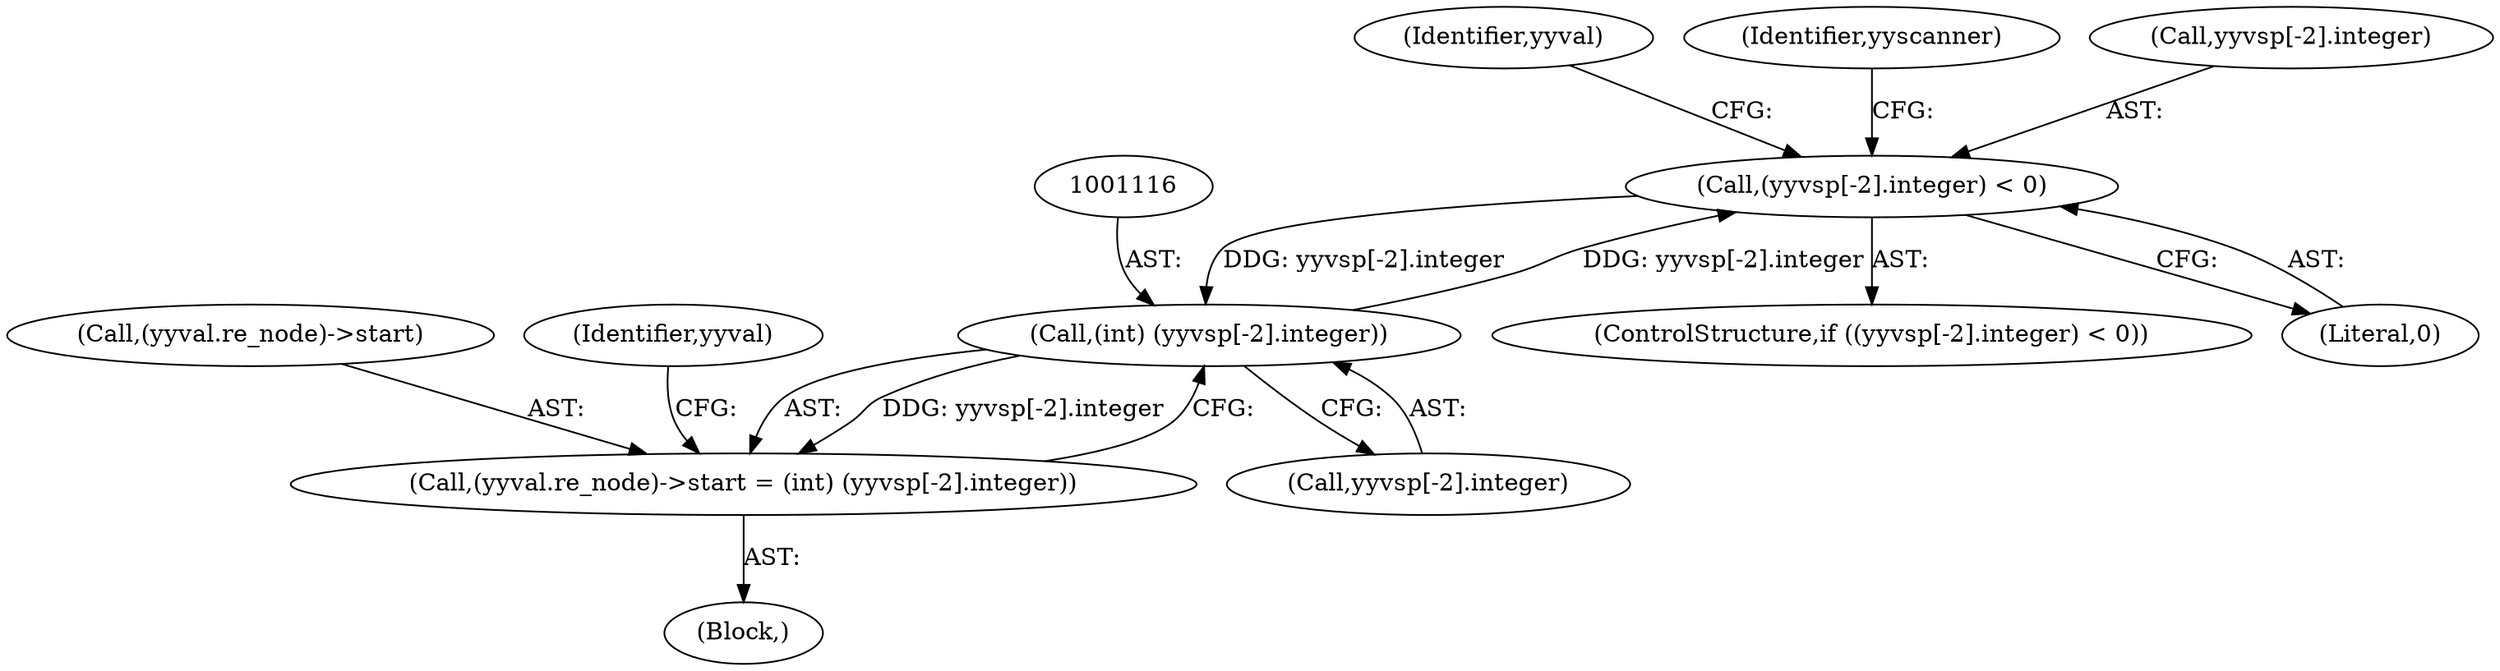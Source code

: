 digraph "0_yara_10e8bd3071677dd1fa76beeef4bc2fc427cea5e7_0@array" {
"1001080" [label="(Call,(yyvsp[-2].integer) < 0)"];
"1001115" [label="(Call,(int) (yyvsp[-2].integer))"];
"1001080" [label="(Call,(yyvsp[-2].integer) < 0)"];
"1001109" [label="(Call,(yyval.re_node)->start = (int) (yyvsp[-2].integer))"];
"1001079" [label="(ControlStructure,if ((yyvsp[-2].integer) < 0))"];
"1001096" [label="(Identifier,yyval)"];
"1001090" [label="(Identifier,yyscanner)"];
"1001081" [label="(Call,yyvsp[-2].integer)"];
"1001109" [label="(Call,(yyval.re_node)->start = (int) (yyvsp[-2].integer))"];
"1001110" [label="(Call,(yyval.re_node)->start)"];
"1001115" [label="(Call,(int) (yyvsp[-2].integer))"];
"1001117" [label="(Call,yyvsp[-2].integer)"];
"1001068" [label="(Block,)"];
"1001126" [label="(Identifier,yyval)"];
"1001080" [label="(Call,(yyvsp[-2].integer) < 0)"];
"1001087" [label="(Literal,0)"];
"1001080" -> "1001079"  [label="AST: "];
"1001080" -> "1001087"  [label="CFG: "];
"1001081" -> "1001080"  [label="AST: "];
"1001087" -> "1001080"  [label="AST: "];
"1001090" -> "1001080"  [label="CFG: "];
"1001096" -> "1001080"  [label="CFG: "];
"1001115" -> "1001080"  [label="DDG: yyvsp[-2].integer"];
"1001080" -> "1001115"  [label="DDG: yyvsp[-2].integer"];
"1001115" -> "1001109"  [label="AST: "];
"1001115" -> "1001117"  [label="CFG: "];
"1001116" -> "1001115"  [label="AST: "];
"1001117" -> "1001115"  [label="AST: "];
"1001109" -> "1001115"  [label="CFG: "];
"1001115" -> "1001109"  [label="DDG: yyvsp[-2].integer"];
"1001109" -> "1001068"  [label="AST: "];
"1001110" -> "1001109"  [label="AST: "];
"1001126" -> "1001109"  [label="CFG: "];
}
